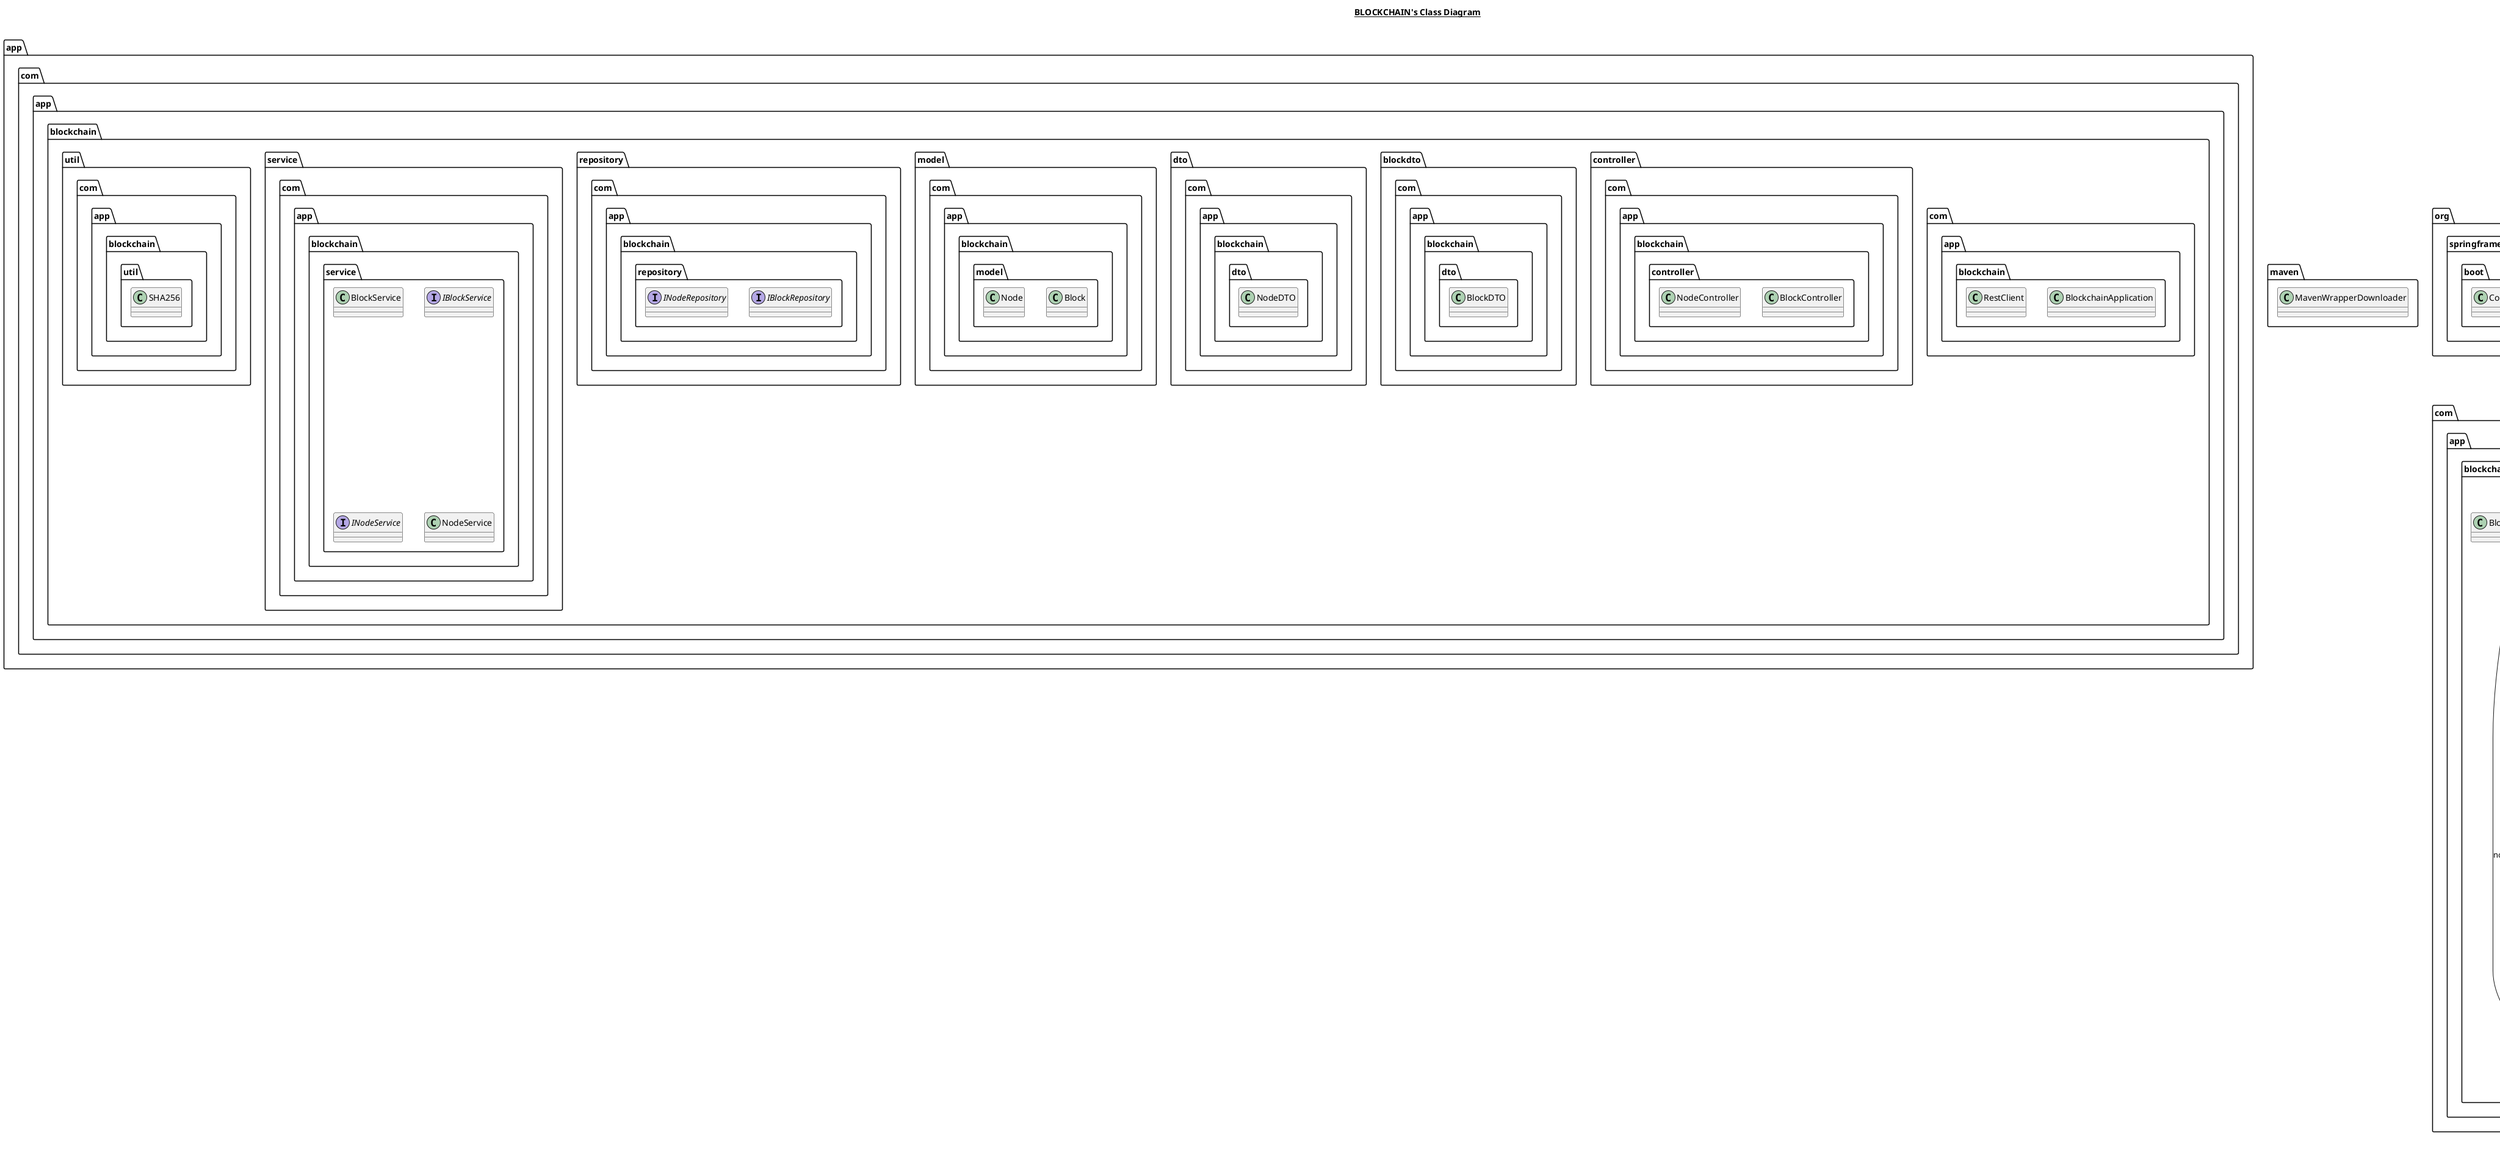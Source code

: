@startuml

title __BLOCKCHAIN's Class Diagram__\n

  namespace  maven{
    class MavenWrapperDownloader {
    }
  }


  namespace  app{
    namespace com.app.blockchain {
      class com.app.blockchain.BlockchainApplication {
      }
    }
  }


  namespace  app{
    namespace com.app.blockchain {
      class com.app.blockchain.RestClient {
      }
    }
  }


  namespace  app{
    namespace com.app.blockchain {
      namespace controller {
        class com.app.blockchain.controller.BlockController {

                }
      }
    }
  }


  namespace  app{
    namespace com.app.blockchain {
      namespace controller {
        class com.app.blockchain.controller.NodeController {

                  }
      }
    }
  }


  namespace  app{
    namespace com.app.blockchain {
      namespace blockdto {
        class com.app.blockchain.dto.BlockDTO {
        }
      }
    }
  }


  namespace  app{
    namespace com.app.blockchain {
      namespace dto {
        class com.app.blockchain.dto.NodeDTO {
        }
      }
    }
  }


  namespace  app{
    namespace com.app.blockchain {
      namespace model {
        class com.app.blockchain.model.Block {
        }
      }
    }
  }


  namespace  app{
    namespace com.app.blockchain {
      namespace model {
        class com.app.blockchain.model.Node {
        }
      }
    }
  }


  namespace  app{
    namespace com.app.blockchain {
      namespace repository {
        interface com.app.blockchain.repository.IBlockRepository {
        }
      }
    }
  }


  namespace  app{
    namespace com.app.blockchain {
      namespace repository {
        interface com.app.blockchain.repository.INodeRepository {
        }
      }
    }
  }


  namespace  app{
    namespace com.app.blockchain {
      namespace service {
        class com.app.blockchain.service.BlockService {

                }
      }
    }
  }


  namespace  app{
    namespace com.app.blockchain {
      namespace service {
        interface com.app.blockchain.service.IBlockService {

                }
      }
    }
  }


  namespace  app{
    namespace com.app.blockchain {
      namespace service {
        interface com.app.blockchain.service.INodeService {

                }
      }
    }
  }


  namespace  app{
    namespace com.app.blockchain {
      namespace service {
        class com.app.blockchain.service.NodeService {
        }
      }
    }
  }


  namespace  app{
    namespace com.app.blockchain {
      namespace util {
        class com.app.blockchain.util.SHA256 {
        }
      }
    }
  }
  

  com.app.blockchain.BlockchainApplication .up.|> org.springframework.boot.CommandLineRunner
  com.app.blockchain.BlockchainApplication o-- com.app.blockchain.repository.IBlockRepository : blockRepository
  com.app.blockchain.BlockchainApplication o-- com.app.blockchain.repository.INodeRepository : nodeRepository
  com.app.blockchain.BlockchainApplication o-- com.app.blockchain.service.INodeService : nodeService
  com.app.blockchain.controller.BlockController o-- com.app.blockchain.service.IBlockService : blockService
  com.app.blockchain.controller.BlockController o-- com.app.blockchain.service.INodeService : nodeService
  com.app.blockchain.controller.NodeController o-- com.app.blockchain.service.INodeService : nodeService
  com.app.blockchain.service.BlockService .up.|> com.app.blockchain.service.IBlockService
  com.app.blockchain.service.BlockService o-- com.app.blockchain.repository.IBlockRepository : blockRepository
  com.app.blockchain.service.NodeService .up.|> com.app.blockchain.service.INodeService
  com.app.blockchain.service.NodeService o-- com.app.blockchain.service.IBlockService : blockService
  com.app.blockchain.service.NodeService o-- com.app.blockchain.repository.INodeRepository : nodeRepository


right footer


PlantUML diagram generated by SketchIt! (https://bitbucket.org/pmesmeur/sketch.it)
For more information about this tool, please contact philippe.mesmeur@gmail.com
endfooter

@enduml
